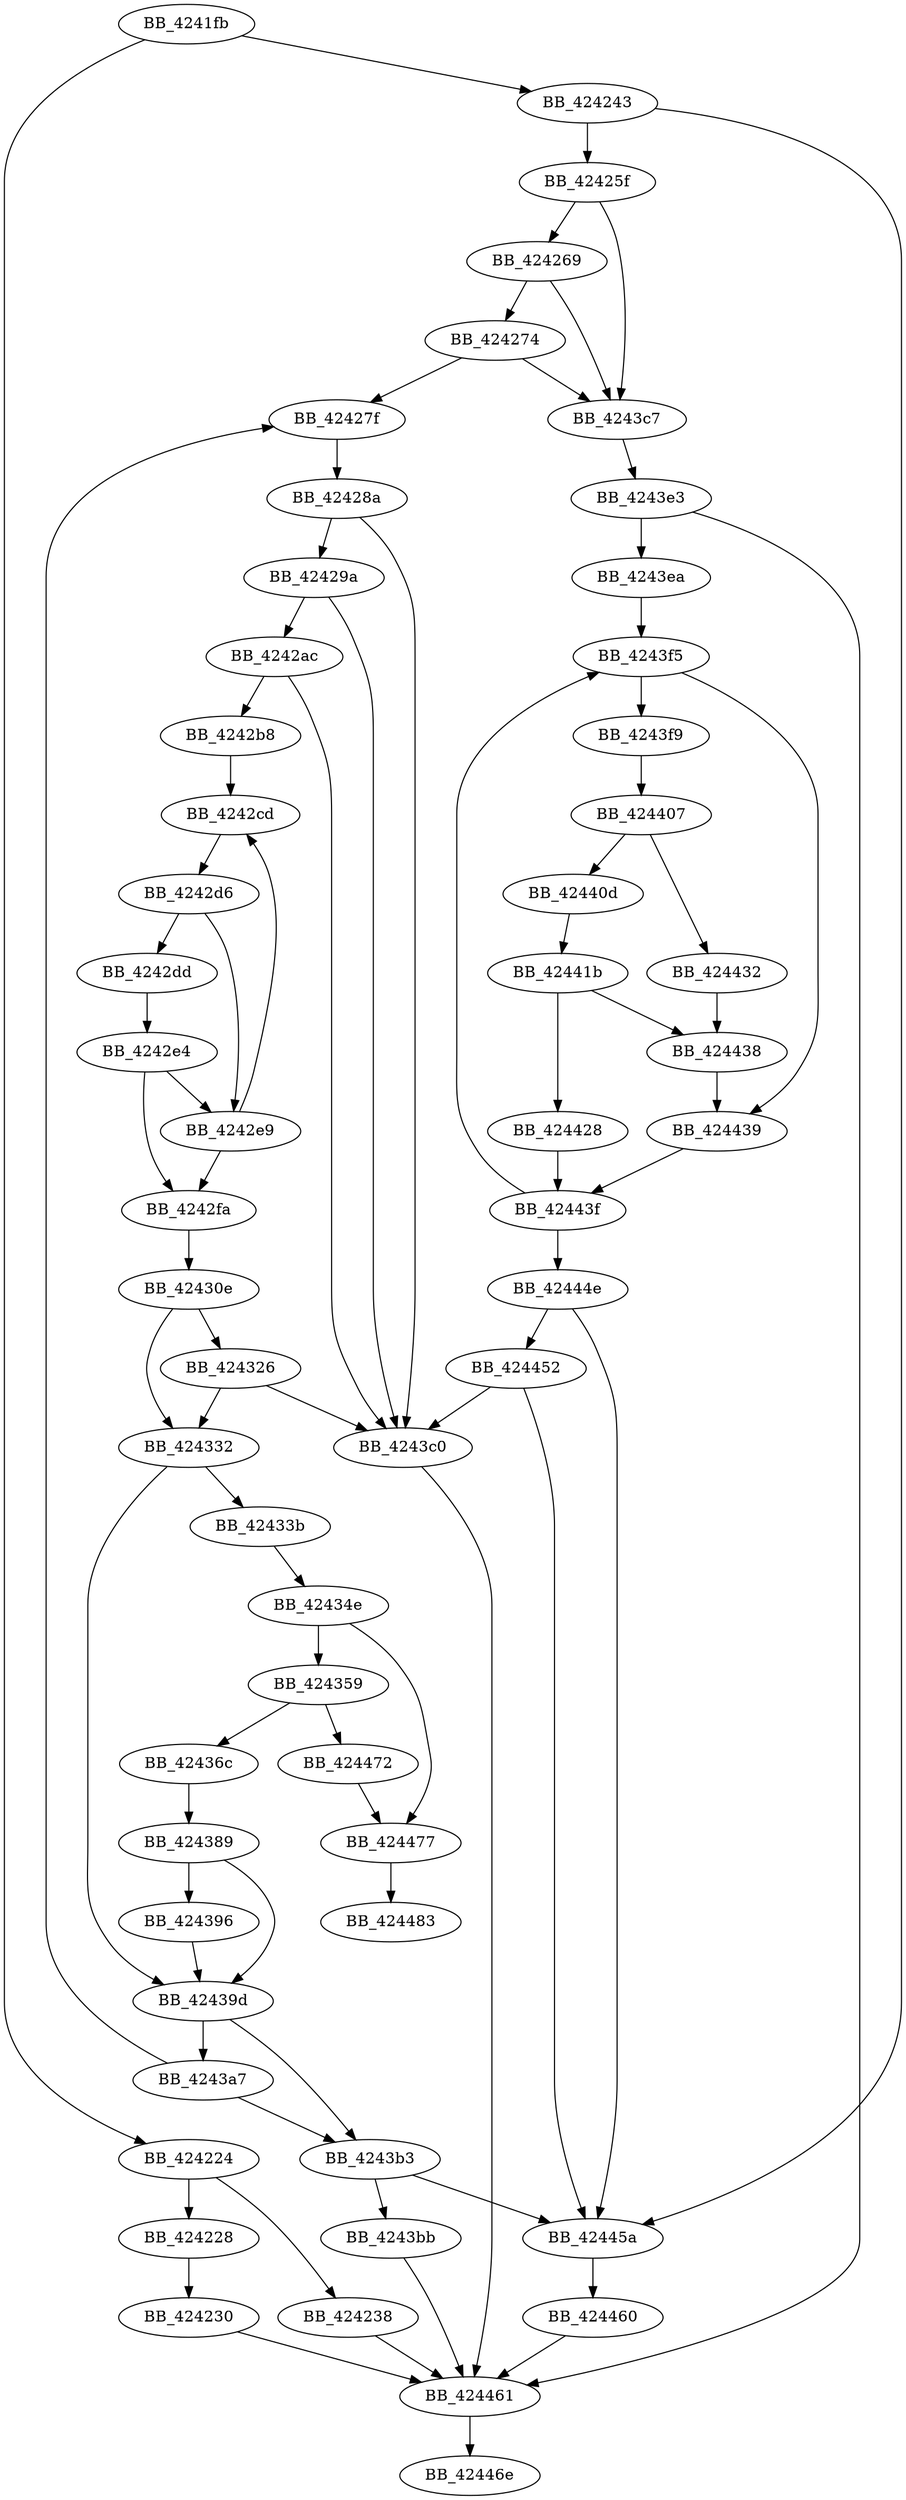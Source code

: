 DiGraph __wsetlocale_nolock{
BB_4241fb->BB_424224
BB_4241fb->BB_424243
BB_424224->BB_424228
BB_424224->BB_424238
BB_424228->BB_424230
BB_424230->BB_424461
BB_424238->BB_424461
BB_424243->BB_42425f
BB_424243->BB_42445a
BB_42425f->BB_424269
BB_42425f->BB_4243c7
BB_424269->BB_424274
BB_424269->BB_4243c7
BB_424274->BB_42427f
BB_424274->BB_4243c7
BB_42427f->BB_42428a
BB_42428a->BB_42429a
BB_42428a->BB_4243c0
BB_42429a->BB_4242ac
BB_42429a->BB_4243c0
BB_4242ac->BB_4242b8
BB_4242ac->BB_4243c0
BB_4242b8->BB_4242cd
BB_4242cd->BB_4242d6
BB_4242d6->BB_4242dd
BB_4242d6->BB_4242e9
BB_4242dd->BB_4242e4
BB_4242e4->BB_4242e9
BB_4242e4->BB_4242fa
BB_4242e9->BB_4242cd
BB_4242e9->BB_4242fa
BB_4242fa->BB_42430e
BB_42430e->BB_424326
BB_42430e->BB_424332
BB_424326->BB_424332
BB_424326->BB_4243c0
BB_424332->BB_42433b
BB_424332->BB_42439d
BB_42433b->BB_42434e
BB_42434e->BB_424359
BB_42434e->BB_424477
BB_424359->BB_42436c
BB_424359->BB_424472
BB_42436c->BB_424389
BB_424389->BB_424396
BB_424389->BB_42439d
BB_424396->BB_42439d
BB_42439d->BB_4243a7
BB_42439d->BB_4243b3
BB_4243a7->BB_42427f
BB_4243a7->BB_4243b3
BB_4243b3->BB_4243bb
BB_4243b3->BB_42445a
BB_4243bb->BB_424461
BB_4243c0->BB_424461
BB_4243c7->BB_4243e3
BB_4243e3->BB_4243ea
BB_4243e3->BB_424461
BB_4243ea->BB_4243f5
BB_4243f5->BB_4243f9
BB_4243f5->BB_424439
BB_4243f9->BB_424407
BB_424407->BB_42440d
BB_424407->BB_424432
BB_42440d->BB_42441b
BB_42441b->BB_424428
BB_42441b->BB_424438
BB_424428->BB_42443f
BB_424432->BB_424438
BB_424438->BB_424439
BB_424439->BB_42443f
BB_42443f->BB_4243f5
BB_42443f->BB_42444e
BB_42444e->BB_424452
BB_42444e->BB_42445a
BB_424452->BB_4243c0
BB_424452->BB_42445a
BB_42445a->BB_424460
BB_424460->BB_424461
BB_424461->BB_42446e
BB_424472->BB_424477
BB_424477->BB_424483
}
